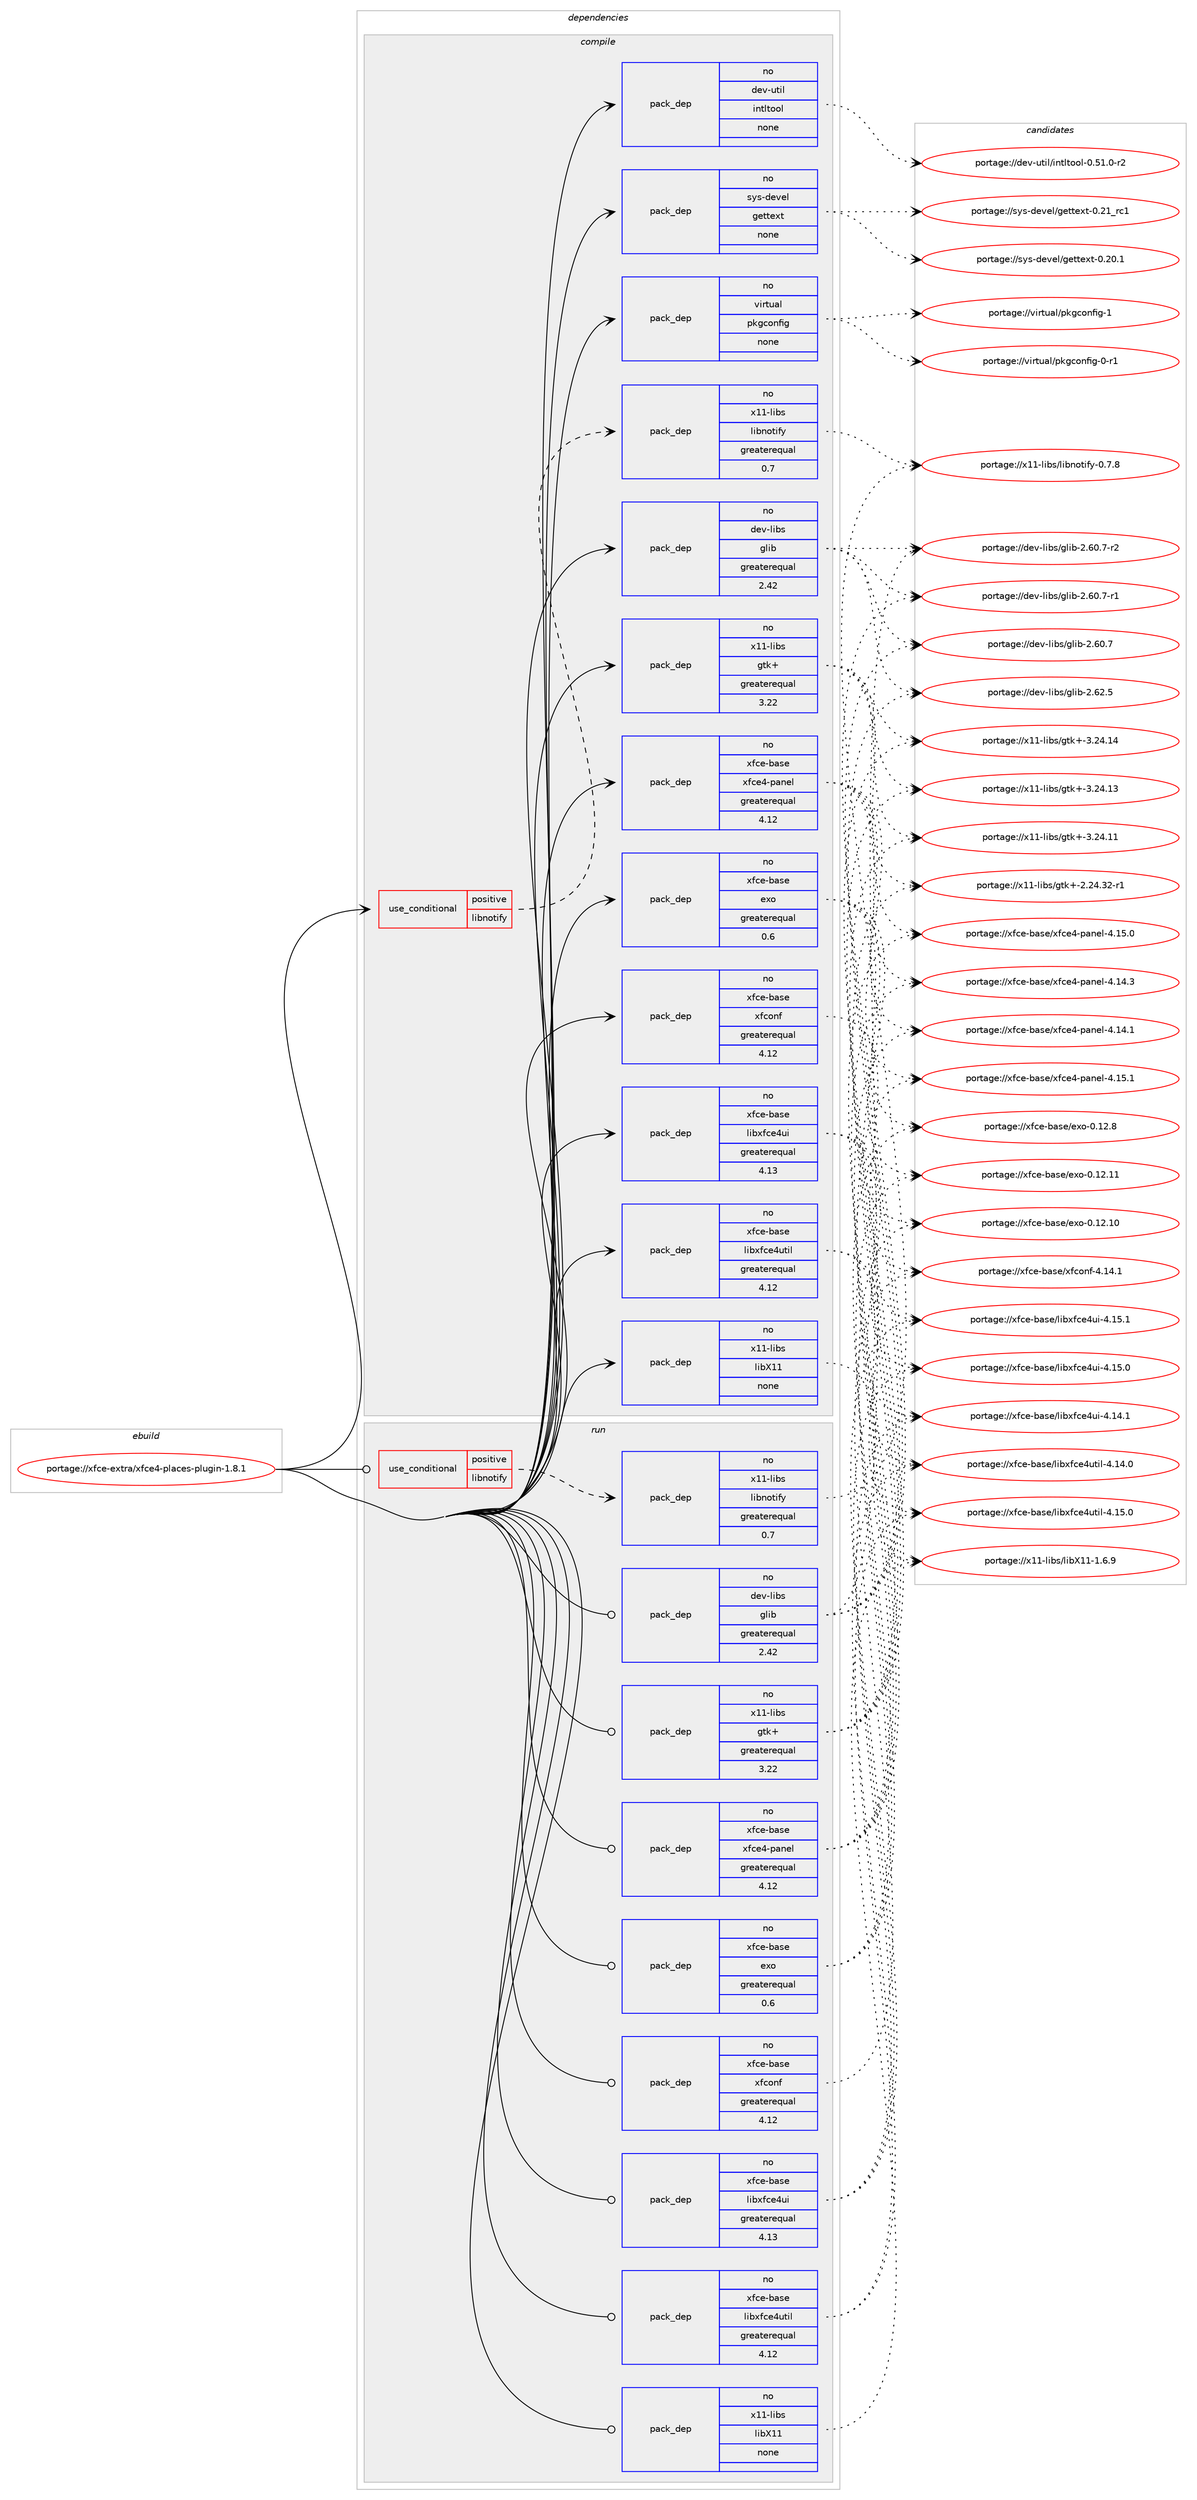 digraph prolog {

# *************
# Graph options
# *************

newrank=true;
concentrate=true;
compound=true;
graph [rankdir=LR,fontname=Helvetica,fontsize=10,ranksep=1.5];#, ranksep=2.5, nodesep=0.2];
edge  [arrowhead=vee];
node  [fontname=Helvetica,fontsize=10];

# **********
# The ebuild
# **********

subgraph cluster_leftcol {
color=gray;
rank=same;
label=<<i>ebuild</i>>;
id [label="portage://xfce-extra/xfce4-places-plugin-1.8.1", color=red, width=4, href="../xfce-extra/xfce4-places-plugin-1.8.1.svg"];
}

# ****************
# The dependencies
# ****************

subgraph cluster_midcol {
color=gray;
label=<<i>dependencies</i>>;
subgraph cluster_compile {
fillcolor="#eeeeee";
style=filled;
label=<<i>compile</i>>;
subgraph cond47 {
dependency424 [label=<<TABLE BORDER="0" CELLBORDER="1" CELLSPACING="0" CELLPADDING="4"><TR><TD ROWSPAN="3" CELLPADDING="10">use_conditional</TD></TR><TR><TD>positive</TD></TR><TR><TD>libnotify</TD></TR></TABLE>>, shape=none, color=red];
subgraph pack372 {
dependency425 [label=<<TABLE BORDER="0" CELLBORDER="1" CELLSPACING="0" CELLPADDING="4" WIDTH="220"><TR><TD ROWSPAN="6" CELLPADDING="30">pack_dep</TD></TR><TR><TD WIDTH="110">no</TD></TR><TR><TD>x11-libs</TD></TR><TR><TD>libnotify</TD></TR><TR><TD>greaterequal</TD></TR><TR><TD>0.7</TD></TR></TABLE>>, shape=none, color=blue];
}
dependency424:e -> dependency425:w [weight=20,style="dashed",arrowhead="vee"];
}
id:e -> dependency424:w [weight=20,style="solid",arrowhead="vee"];
subgraph pack373 {
dependency426 [label=<<TABLE BORDER="0" CELLBORDER="1" CELLSPACING="0" CELLPADDING="4" WIDTH="220"><TR><TD ROWSPAN="6" CELLPADDING="30">pack_dep</TD></TR><TR><TD WIDTH="110">no</TD></TR><TR><TD>dev-libs</TD></TR><TR><TD>glib</TD></TR><TR><TD>greaterequal</TD></TR><TR><TD>2.42</TD></TR></TABLE>>, shape=none, color=blue];
}
id:e -> dependency426:w [weight=20,style="solid",arrowhead="vee"];
subgraph pack374 {
dependency427 [label=<<TABLE BORDER="0" CELLBORDER="1" CELLSPACING="0" CELLPADDING="4" WIDTH="220"><TR><TD ROWSPAN="6" CELLPADDING="30">pack_dep</TD></TR><TR><TD WIDTH="110">no</TD></TR><TR><TD>dev-util</TD></TR><TR><TD>intltool</TD></TR><TR><TD>none</TD></TR><TR><TD></TD></TR></TABLE>>, shape=none, color=blue];
}
id:e -> dependency427:w [weight=20,style="solid",arrowhead="vee"];
subgraph pack375 {
dependency428 [label=<<TABLE BORDER="0" CELLBORDER="1" CELLSPACING="0" CELLPADDING="4" WIDTH="220"><TR><TD ROWSPAN="6" CELLPADDING="30">pack_dep</TD></TR><TR><TD WIDTH="110">no</TD></TR><TR><TD>sys-devel</TD></TR><TR><TD>gettext</TD></TR><TR><TD>none</TD></TR><TR><TD></TD></TR></TABLE>>, shape=none, color=blue];
}
id:e -> dependency428:w [weight=20,style="solid",arrowhead="vee"];
subgraph pack376 {
dependency429 [label=<<TABLE BORDER="0" CELLBORDER="1" CELLSPACING="0" CELLPADDING="4" WIDTH="220"><TR><TD ROWSPAN="6" CELLPADDING="30">pack_dep</TD></TR><TR><TD WIDTH="110">no</TD></TR><TR><TD>virtual</TD></TR><TR><TD>pkgconfig</TD></TR><TR><TD>none</TD></TR><TR><TD></TD></TR></TABLE>>, shape=none, color=blue];
}
id:e -> dependency429:w [weight=20,style="solid",arrowhead="vee"];
subgraph pack377 {
dependency430 [label=<<TABLE BORDER="0" CELLBORDER="1" CELLSPACING="0" CELLPADDING="4" WIDTH="220"><TR><TD ROWSPAN="6" CELLPADDING="30">pack_dep</TD></TR><TR><TD WIDTH="110">no</TD></TR><TR><TD>x11-libs</TD></TR><TR><TD>gtk+</TD></TR><TR><TD>greaterequal</TD></TR><TR><TD>3.22</TD></TR></TABLE>>, shape=none, color=blue];
}
id:e -> dependency430:w [weight=20,style="solid",arrowhead="vee"];
subgraph pack378 {
dependency431 [label=<<TABLE BORDER="0" CELLBORDER="1" CELLSPACING="0" CELLPADDING="4" WIDTH="220"><TR><TD ROWSPAN="6" CELLPADDING="30">pack_dep</TD></TR><TR><TD WIDTH="110">no</TD></TR><TR><TD>x11-libs</TD></TR><TR><TD>libX11</TD></TR><TR><TD>none</TD></TR><TR><TD></TD></TR></TABLE>>, shape=none, color=blue];
}
id:e -> dependency431:w [weight=20,style="solid",arrowhead="vee"];
subgraph pack379 {
dependency432 [label=<<TABLE BORDER="0" CELLBORDER="1" CELLSPACING="0" CELLPADDING="4" WIDTH="220"><TR><TD ROWSPAN="6" CELLPADDING="30">pack_dep</TD></TR><TR><TD WIDTH="110">no</TD></TR><TR><TD>xfce-base</TD></TR><TR><TD>exo</TD></TR><TR><TD>greaterequal</TD></TR><TR><TD>0.6</TD></TR></TABLE>>, shape=none, color=blue];
}
id:e -> dependency432:w [weight=20,style="solid",arrowhead="vee"];
subgraph pack380 {
dependency433 [label=<<TABLE BORDER="0" CELLBORDER="1" CELLSPACING="0" CELLPADDING="4" WIDTH="220"><TR><TD ROWSPAN="6" CELLPADDING="30">pack_dep</TD></TR><TR><TD WIDTH="110">no</TD></TR><TR><TD>xfce-base</TD></TR><TR><TD>libxfce4ui</TD></TR><TR><TD>greaterequal</TD></TR><TR><TD>4.13</TD></TR></TABLE>>, shape=none, color=blue];
}
id:e -> dependency433:w [weight=20,style="solid",arrowhead="vee"];
subgraph pack381 {
dependency434 [label=<<TABLE BORDER="0" CELLBORDER="1" CELLSPACING="0" CELLPADDING="4" WIDTH="220"><TR><TD ROWSPAN="6" CELLPADDING="30">pack_dep</TD></TR><TR><TD WIDTH="110">no</TD></TR><TR><TD>xfce-base</TD></TR><TR><TD>libxfce4util</TD></TR><TR><TD>greaterequal</TD></TR><TR><TD>4.12</TD></TR></TABLE>>, shape=none, color=blue];
}
id:e -> dependency434:w [weight=20,style="solid",arrowhead="vee"];
subgraph pack382 {
dependency435 [label=<<TABLE BORDER="0" CELLBORDER="1" CELLSPACING="0" CELLPADDING="4" WIDTH="220"><TR><TD ROWSPAN="6" CELLPADDING="30">pack_dep</TD></TR><TR><TD WIDTH="110">no</TD></TR><TR><TD>xfce-base</TD></TR><TR><TD>xfce4-panel</TD></TR><TR><TD>greaterequal</TD></TR><TR><TD>4.12</TD></TR></TABLE>>, shape=none, color=blue];
}
id:e -> dependency435:w [weight=20,style="solid",arrowhead="vee"];
subgraph pack383 {
dependency436 [label=<<TABLE BORDER="0" CELLBORDER="1" CELLSPACING="0" CELLPADDING="4" WIDTH="220"><TR><TD ROWSPAN="6" CELLPADDING="30">pack_dep</TD></TR><TR><TD WIDTH="110">no</TD></TR><TR><TD>xfce-base</TD></TR><TR><TD>xfconf</TD></TR><TR><TD>greaterequal</TD></TR><TR><TD>4.12</TD></TR></TABLE>>, shape=none, color=blue];
}
id:e -> dependency436:w [weight=20,style="solid",arrowhead="vee"];
}
subgraph cluster_compileandrun {
fillcolor="#eeeeee";
style=filled;
label=<<i>compile and run</i>>;
}
subgraph cluster_run {
fillcolor="#eeeeee";
style=filled;
label=<<i>run</i>>;
subgraph cond48 {
dependency437 [label=<<TABLE BORDER="0" CELLBORDER="1" CELLSPACING="0" CELLPADDING="4"><TR><TD ROWSPAN="3" CELLPADDING="10">use_conditional</TD></TR><TR><TD>positive</TD></TR><TR><TD>libnotify</TD></TR></TABLE>>, shape=none, color=red];
subgraph pack384 {
dependency438 [label=<<TABLE BORDER="0" CELLBORDER="1" CELLSPACING="0" CELLPADDING="4" WIDTH="220"><TR><TD ROWSPAN="6" CELLPADDING="30">pack_dep</TD></TR><TR><TD WIDTH="110">no</TD></TR><TR><TD>x11-libs</TD></TR><TR><TD>libnotify</TD></TR><TR><TD>greaterequal</TD></TR><TR><TD>0.7</TD></TR></TABLE>>, shape=none, color=blue];
}
dependency437:e -> dependency438:w [weight=20,style="dashed",arrowhead="vee"];
}
id:e -> dependency437:w [weight=20,style="solid",arrowhead="odot"];
subgraph pack385 {
dependency439 [label=<<TABLE BORDER="0" CELLBORDER="1" CELLSPACING="0" CELLPADDING="4" WIDTH="220"><TR><TD ROWSPAN="6" CELLPADDING="30">pack_dep</TD></TR><TR><TD WIDTH="110">no</TD></TR><TR><TD>dev-libs</TD></TR><TR><TD>glib</TD></TR><TR><TD>greaterequal</TD></TR><TR><TD>2.42</TD></TR></TABLE>>, shape=none, color=blue];
}
id:e -> dependency439:w [weight=20,style="solid",arrowhead="odot"];
subgraph pack386 {
dependency440 [label=<<TABLE BORDER="0" CELLBORDER="1" CELLSPACING="0" CELLPADDING="4" WIDTH="220"><TR><TD ROWSPAN="6" CELLPADDING="30">pack_dep</TD></TR><TR><TD WIDTH="110">no</TD></TR><TR><TD>x11-libs</TD></TR><TR><TD>gtk+</TD></TR><TR><TD>greaterequal</TD></TR><TR><TD>3.22</TD></TR></TABLE>>, shape=none, color=blue];
}
id:e -> dependency440:w [weight=20,style="solid",arrowhead="odot"];
subgraph pack387 {
dependency441 [label=<<TABLE BORDER="0" CELLBORDER="1" CELLSPACING="0" CELLPADDING="4" WIDTH="220"><TR><TD ROWSPAN="6" CELLPADDING="30">pack_dep</TD></TR><TR><TD WIDTH="110">no</TD></TR><TR><TD>x11-libs</TD></TR><TR><TD>libX11</TD></TR><TR><TD>none</TD></TR><TR><TD></TD></TR></TABLE>>, shape=none, color=blue];
}
id:e -> dependency441:w [weight=20,style="solid",arrowhead="odot"];
subgraph pack388 {
dependency442 [label=<<TABLE BORDER="0" CELLBORDER="1" CELLSPACING="0" CELLPADDING="4" WIDTH="220"><TR><TD ROWSPAN="6" CELLPADDING="30">pack_dep</TD></TR><TR><TD WIDTH="110">no</TD></TR><TR><TD>xfce-base</TD></TR><TR><TD>exo</TD></TR><TR><TD>greaterequal</TD></TR><TR><TD>0.6</TD></TR></TABLE>>, shape=none, color=blue];
}
id:e -> dependency442:w [weight=20,style="solid",arrowhead="odot"];
subgraph pack389 {
dependency443 [label=<<TABLE BORDER="0" CELLBORDER="1" CELLSPACING="0" CELLPADDING="4" WIDTH="220"><TR><TD ROWSPAN="6" CELLPADDING="30">pack_dep</TD></TR><TR><TD WIDTH="110">no</TD></TR><TR><TD>xfce-base</TD></TR><TR><TD>libxfce4ui</TD></TR><TR><TD>greaterequal</TD></TR><TR><TD>4.13</TD></TR></TABLE>>, shape=none, color=blue];
}
id:e -> dependency443:w [weight=20,style="solid",arrowhead="odot"];
subgraph pack390 {
dependency444 [label=<<TABLE BORDER="0" CELLBORDER="1" CELLSPACING="0" CELLPADDING="4" WIDTH="220"><TR><TD ROWSPAN="6" CELLPADDING="30">pack_dep</TD></TR><TR><TD WIDTH="110">no</TD></TR><TR><TD>xfce-base</TD></TR><TR><TD>libxfce4util</TD></TR><TR><TD>greaterequal</TD></TR><TR><TD>4.12</TD></TR></TABLE>>, shape=none, color=blue];
}
id:e -> dependency444:w [weight=20,style="solid",arrowhead="odot"];
subgraph pack391 {
dependency445 [label=<<TABLE BORDER="0" CELLBORDER="1" CELLSPACING="0" CELLPADDING="4" WIDTH="220"><TR><TD ROWSPAN="6" CELLPADDING="30">pack_dep</TD></TR><TR><TD WIDTH="110">no</TD></TR><TR><TD>xfce-base</TD></TR><TR><TD>xfce4-panel</TD></TR><TR><TD>greaterequal</TD></TR><TR><TD>4.12</TD></TR></TABLE>>, shape=none, color=blue];
}
id:e -> dependency445:w [weight=20,style="solid",arrowhead="odot"];
subgraph pack392 {
dependency446 [label=<<TABLE BORDER="0" CELLBORDER="1" CELLSPACING="0" CELLPADDING="4" WIDTH="220"><TR><TD ROWSPAN="6" CELLPADDING="30">pack_dep</TD></TR><TR><TD WIDTH="110">no</TD></TR><TR><TD>xfce-base</TD></TR><TR><TD>xfconf</TD></TR><TR><TD>greaterequal</TD></TR><TR><TD>4.12</TD></TR></TABLE>>, shape=none, color=blue];
}
id:e -> dependency446:w [weight=20,style="solid",arrowhead="odot"];
}
}

# **************
# The candidates
# **************

subgraph cluster_choices {
rank=same;
color=gray;
label=<<i>candidates</i>>;

subgraph choice372 {
color=black;
nodesep=1;
choice120494945108105981154710810598110111116105102121454846554656 [label="portage://x11-libs/libnotify-0.7.8", color=red, width=4,href="../x11-libs/libnotify-0.7.8.svg"];
dependency425:e -> choice120494945108105981154710810598110111116105102121454846554656:w [style=dotted,weight="100"];
}
subgraph choice373 {
color=black;
nodesep=1;
choice1001011184510810598115471031081059845504654504653 [label="portage://dev-libs/glib-2.62.5", color=red, width=4,href="../dev-libs/glib-2.62.5.svg"];
choice10010111845108105981154710310810598455046544846554511450 [label="portage://dev-libs/glib-2.60.7-r2", color=red, width=4,href="../dev-libs/glib-2.60.7-r2.svg"];
choice10010111845108105981154710310810598455046544846554511449 [label="portage://dev-libs/glib-2.60.7-r1", color=red, width=4,href="../dev-libs/glib-2.60.7-r1.svg"];
choice1001011184510810598115471031081059845504654484655 [label="portage://dev-libs/glib-2.60.7", color=red, width=4,href="../dev-libs/glib-2.60.7.svg"];
dependency426:e -> choice1001011184510810598115471031081059845504654504653:w [style=dotted,weight="100"];
dependency426:e -> choice10010111845108105981154710310810598455046544846554511450:w [style=dotted,weight="100"];
dependency426:e -> choice10010111845108105981154710310810598455046544846554511449:w [style=dotted,weight="100"];
dependency426:e -> choice1001011184510810598115471031081059845504654484655:w [style=dotted,weight="100"];
}
subgraph choice374 {
color=black;
nodesep=1;
choice1001011184511711610510847105110116108116111111108454846534946484511450 [label="portage://dev-util/intltool-0.51.0-r2", color=red, width=4,href="../dev-util/intltool-0.51.0-r2.svg"];
dependency427:e -> choice1001011184511711610510847105110116108116111111108454846534946484511450:w [style=dotted,weight="100"];
}
subgraph choice375 {
color=black;
nodesep=1;
choice11512111545100101118101108471031011161161011201164548465049951149949 [label="portage://sys-devel/gettext-0.21_rc1", color=red, width=4,href="../sys-devel/gettext-0.21_rc1.svg"];
choice115121115451001011181011084710310111611610112011645484650484649 [label="portage://sys-devel/gettext-0.20.1", color=red, width=4,href="../sys-devel/gettext-0.20.1.svg"];
dependency428:e -> choice11512111545100101118101108471031011161161011201164548465049951149949:w [style=dotted,weight="100"];
dependency428:e -> choice115121115451001011181011084710310111611610112011645484650484649:w [style=dotted,weight="100"];
}
subgraph choice376 {
color=black;
nodesep=1;
choice1181051141161179710847112107103991111101021051034549 [label="portage://virtual/pkgconfig-1", color=red, width=4,href="../virtual/pkgconfig-1.svg"];
choice11810511411611797108471121071039911111010210510345484511449 [label="portage://virtual/pkgconfig-0-r1", color=red, width=4,href="../virtual/pkgconfig-0-r1.svg"];
dependency429:e -> choice1181051141161179710847112107103991111101021051034549:w [style=dotted,weight="100"];
dependency429:e -> choice11810511411611797108471121071039911111010210510345484511449:w [style=dotted,weight="100"];
}
subgraph choice377 {
color=black;
nodesep=1;
choice1204949451081059811547103116107434551465052464952 [label="portage://x11-libs/gtk+-3.24.14", color=red, width=4,href="../x11-libs/gtk+-3.24.14.svg"];
choice1204949451081059811547103116107434551465052464951 [label="portage://x11-libs/gtk+-3.24.13", color=red, width=4,href="../x11-libs/gtk+-3.24.13.svg"];
choice1204949451081059811547103116107434551465052464949 [label="portage://x11-libs/gtk+-3.24.11", color=red, width=4,href="../x11-libs/gtk+-3.24.11.svg"];
choice12049494510810598115471031161074345504650524651504511449 [label="portage://x11-libs/gtk+-2.24.32-r1", color=red, width=4,href="../x11-libs/gtk+-2.24.32-r1.svg"];
dependency430:e -> choice1204949451081059811547103116107434551465052464952:w [style=dotted,weight="100"];
dependency430:e -> choice1204949451081059811547103116107434551465052464951:w [style=dotted,weight="100"];
dependency430:e -> choice1204949451081059811547103116107434551465052464949:w [style=dotted,weight="100"];
dependency430:e -> choice12049494510810598115471031161074345504650524651504511449:w [style=dotted,weight="100"];
}
subgraph choice378 {
color=black;
nodesep=1;
choice120494945108105981154710810598884949454946544657 [label="portage://x11-libs/libX11-1.6.9", color=red, width=4,href="../x11-libs/libX11-1.6.9.svg"];
dependency431:e -> choice120494945108105981154710810598884949454946544657:w [style=dotted,weight="100"];
}
subgraph choice379 {
color=black;
nodesep=1;
choice120102991014598971151014710112011145484649504656 [label="portage://xfce-base/exo-0.12.8", color=red, width=4,href="../xfce-base/exo-0.12.8.svg"];
choice12010299101459897115101471011201114548464950464949 [label="portage://xfce-base/exo-0.12.11", color=red, width=4,href="../xfce-base/exo-0.12.11.svg"];
choice12010299101459897115101471011201114548464950464948 [label="portage://xfce-base/exo-0.12.10", color=red, width=4,href="../xfce-base/exo-0.12.10.svg"];
dependency432:e -> choice120102991014598971151014710112011145484649504656:w [style=dotted,weight="100"];
dependency432:e -> choice12010299101459897115101471011201114548464950464949:w [style=dotted,weight="100"];
dependency432:e -> choice12010299101459897115101471011201114548464950464948:w [style=dotted,weight="100"];
}
subgraph choice380 {
color=black;
nodesep=1;
choice120102991014598971151014710810598120102991015211710545524649534649 [label="portage://xfce-base/libxfce4ui-4.15.1", color=red, width=4,href="../xfce-base/libxfce4ui-4.15.1.svg"];
choice120102991014598971151014710810598120102991015211710545524649534648 [label="portage://xfce-base/libxfce4ui-4.15.0", color=red, width=4,href="../xfce-base/libxfce4ui-4.15.0.svg"];
choice120102991014598971151014710810598120102991015211710545524649524649 [label="portage://xfce-base/libxfce4ui-4.14.1", color=red, width=4,href="../xfce-base/libxfce4ui-4.14.1.svg"];
dependency433:e -> choice120102991014598971151014710810598120102991015211710545524649534649:w [style=dotted,weight="100"];
dependency433:e -> choice120102991014598971151014710810598120102991015211710545524649534648:w [style=dotted,weight="100"];
dependency433:e -> choice120102991014598971151014710810598120102991015211710545524649524649:w [style=dotted,weight="100"];
}
subgraph choice381 {
color=black;
nodesep=1;
choice120102991014598971151014710810598120102991015211711610510845524649534648 [label="portage://xfce-base/libxfce4util-4.15.0", color=red, width=4,href="../xfce-base/libxfce4util-4.15.0.svg"];
choice120102991014598971151014710810598120102991015211711610510845524649524648 [label="portage://xfce-base/libxfce4util-4.14.0", color=red, width=4,href="../xfce-base/libxfce4util-4.14.0.svg"];
dependency434:e -> choice120102991014598971151014710810598120102991015211711610510845524649534648:w [style=dotted,weight="100"];
dependency434:e -> choice120102991014598971151014710810598120102991015211711610510845524649524648:w [style=dotted,weight="100"];
}
subgraph choice382 {
color=black;
nodesep=1;
choice12010299101459897115101471201029910152451129711010110845524649534649 [label="portage://xfce-base/xfce4-panel-4.15.1", color=red, width=4,href="../xfce-base/xfce4-panel-4.15.1.svg"];
choice12010299101459897115101471201029910152451129711010110845524649534648 [label="portage://xfce-base/xfce4-panel-4.15.0", color=red, width=4,href="../xfce-base/xfce4-panel-4.15.0.svg"];
choice12010299101459897115101471201029910152451129711010110845524649524651 [label="portage://xfce-base/xfce4-panel-4.14.3", color=red, width=4,href="../xfce-base/xfce4-panel-4.14.3.svg"];
choice12010299101459897115101471201029910152451129711010110845524649524649 [label="portage://xfce-base/xfce4-panel-4.14.1", color=red, width=4,href="../xfce-base/xfce4-panel-4.14.1.svg"];
dependency435:e -> choice12010299101459897115101471201029910152451129711010110845524649534649:w [style=dotted,weight="100"];
dependency435:e -> choice12010299101459897115101471201029910152451129711010110845524649534648:w [style=dotted,weight="100"];
dependency435:e -> choice12010299101459897115101471201029910152451129711010110845524649524651:w [style=dotted,weight="100"];
dependency435:e -> choice12010299101459897115101471201029910152451129711010110845524649524649:w [style=dotted,weight="100"];
}
subgraph choice383 {
color=black;
nodesep=1;
choice12010299101459897115101471201029911111010245524649524649 [label="portage://xfce-base/xfconf-4.14.1", color=red, width=4,href="../xfce-base/xfconf-4.14.1.svg"];
dependency436:e -> choice12010299101459897115101471201029911111010245524649524649:w [style=dotted,weight="100"];
}
subgraph choice384 {
color=black;
nodesep=1;
choice120494945108105981154710810598110111116105102121454846554656 [label="portage://x11-libs/libnotify-0.7.8", color=red, width=4,href="../x11-libs/libnotify-0.7.8.svg"];
dependency438:e -> choice120494945108105981154710810598110111116105102121454846554656:w [style=dotted,weight="100"];
}
subgraph choice385 {
color=black;
nodesep=1;
choice1001011184510810598115471031081059845504654504653 [label="portage://dev-libs/glib-2.62.5", color=red, width=4,href="../dev-libs/glib-2.62.5.svg"];
choice10010111845108105981154710310810598455046544846554511450 [label="portage://dev-libs/glib-2.60.7-r2", color=red, width=4,href="../dev-libs/glib-2.60.7-r2.svg"];
choice10010111845108105981154710310810598455046544846554511449 [label="portage://dev-libs/glib-2.60.7-r1", color=red, width=4,href="../dev-libs/glib-2.60.7-r1.svg"];
choice1001011184510810598115471031081059845504654484655 [label="portage://dev-libs/glib-2.60.7", color=red, width=4,href="../dev-libs/glib-2.60.7.svg"];
dependency439:e -> choice1001011184510810598115471031081059845504654504653:w [style=dotted,weight="100"];
dependency439:e -> choice10010111845108105981154710310810598455046544846554511450:w [style=dotted,weight="100"];
dependency439:e -> choice10010111845108105981154710310810598455046544846554511449:w [style=dotted,weight="100"];
dependency439:e -> choice1001011184510810598115471031081059845504654484655:w [style=dotted,weight="100"];
}
subgraph choice386 {
color=black;
nodesep=1;
choice1204949451081059811547103116107434551465052464952 [label="portage://x11-libs/gtk+-3.24.14", color=red, width=4,href="../x11-libs/gtk+-3.24.14.svg"];
choice1204949451081059811547103116107434551465052464951 [label="portage://x11-libs/gtk+-3.24.13", color=red, width=4,href="../x11-libs/gtk+-3.24.13.svg"];
choice1204949451081059811547103116107434551465052464949 [label="portage://x11-libs/gtk+-3.24.11", color=red, width=4,href="../x11-libs/gtk+-3.24.11.svg"];
choice12049494510810598115471031161074345504650524651504511449 [label="portage://x11-libs/gtk+-2.24.32-r1", color=red, width=4,href="../x11-libs/gtk+-2.24.32-r1.svg"];
dependency440:e -> choice1204949451081059811547103116107434551465052464952:w [style=dotted,weight="100"];
dependency440:e -> choice1204949451081059811547103116107434551465052464951:w [style=dotted,weight="100"];
dependency440:e -> choice1204949451081059811547103116107434551465052464949:w [style=dotted,weight="100"];
dependency440:e -> choice12049494510810598115471031161074345504650524651504511449:w [style=dotted,weight="100"];
}
subgraph choice387 {
color=black;
nodesep=1;
choice120494945108105981154710810598884949454946544657 [label="portage://x11-libs/libX11-1.6.9", color=red, width=4,href="../x11-libs/libX11-1.6.9.svg"];
dependency441:e -> choice120494945108105981154710810598884949454946544657:w [style=dotted,weight="100"];
}
subgraph choice388 {
color=black;
nodesep=1;
choice120102991014598971151014710112011145484649504656 [label="portage://xfce-base/exo-0.12.8", color=red, width=4,href="../xfce-base/exo-0.12.8.svg"];
choice12010299101459897115101471011201114548464950464949 [label="portage://xfce-base/exo-0.12.11", color=red, width=4,href="../xfce-base/exo-0.12.11.svg"];
choice12010299101459897115101471011201114548464950464948 [label="portage://xfce-base/exo-0.12.10", color=red, width=4,href="../xfce-base/exo-0.12.10.svg"];
dependency442:e -> choice120102991014598971151014710112011145484649504656:w [style=dotted,weight="100"];
dependency442:e -> choice12010299101459897115101471011201114548464950464949:w [style=dotted,weight="100"];
dependency442:e -> choice12010299101459897115101471011201114548464950464948:w [style=dotted,weight="100"];
}
subgraph choice389 {
color=black;
nodesep=1;
choice120102991014598971151014710810598120102991015211710545524649534649 [label="portage://xfce-base/libxfce4ui-4.15.1", color=red, width=4,href="../xfce-base/libxfce4ui-4.15.1.svg"];
choice120102991014598971151014710810598120102991015211710545524649534648 [label="portage://xfce-base/libxfce4ui-4.15.0", color=red, width=4,href="../xfce-base/libxfce4ui-4.15.0.svg"];
choice120102991014598971151014710810598120102991015211710545524649524649 [label="portage://xfce-base/libxfce4ui-4.14.1", color=red, width=4,href="../xfce-base/libxfce4ui-4.14.1.svg"];
dependency443:e -> choice120102991014598971151014710810598120102991015211710545524649534649:w [style=dotted,weight="100"];
dependency443:e -> choice120102991014598971151014710810598120102991015211710545524649534648:w [style=dotted,weight="100"];
dependency443:e -> choice120102991014598971151014710810598120102991015211710545524649524649:w [style=dotted,weight="100"];
}
subgraph choice390 {
color=black;
nodesep=1;
choice120102991014598971151014710810598120102991015211711610510845524649534648 [label="portage://xfce-base/libxfce4util-4.15.0", color=red, width=4,href="../xfce-base/libxfce4util-4.15.0.svg"];
choice120102991014598971151014710810598120102991015211711610510845524649524648 [label="portage://xfce-base/libxfce4util-4.14.0", color=red, width=4,href="../xfce-base/libxfce4util-4.14.0.svg"];
dependency444:e -> choice120102991014598971151014710810598120102991015211711610510845524649534648:w [style=dotted,weight="100"];
dependency444:e -> choice120102991014598971151014710810598120102991015211711610510845524649524648:w [style=dotted,weight="100"];
}
subgraph choice391 {
color=black;
nodesep=1;
choice12010299101459897115101471201029910152451129711010110845524649534649 [label="portage://xfce-base/xfce4-panel-4.15.1", color=red, width=4,href="../xfce-base/xfce4-panel-4.15.1.svg"];
choice12010299101459897115101471201029910152451129711010110845524649534648 [label="portage://xfce-base/xfce4-panel-4.15.0", color=red, width=4,href="../xfce-base/xfce4-panel-4.15.0.svg"];
choice12010299101459897115101471201029910152451129711010110845524649524651 [label="portage://xfce-base/xfce4-panel-4.14.3", color=red, width=4,href="../xfce-base/xfce4-panel-4.14.3.svg"];
choice12010299101459897115101471201029910152451129711010110845524649524649 [label="portage://xfce-base/xfce4-panel-4.14.1", color=red, width=4,href="../xfce-base/xfce4-panel-4.14.1.svg"];
dependency445:e -> choice12010299101459897115101471201029910152451129711010110845524649534649:w [style=dotted,weight="100"];
dependency445:e -> choice12010299101459897115101471201029910152451129711010110845524649534648:w [style=dotted,weight="100"];
dependency445:e -> choice12010299101459897115101471201029910152451129711010110845524649524651:w [style=dotted,weight="100"];
dependency445:e -> choice12010299101459897115101471201029910152451129711010110845524649524649:w [style=dotted,weight="100"];
}
subgraph choice392 {
color=black;
nodesep=1;
choice12010299101459897115101471201029911111010245524649524649 [label="portage://xfce-base/xfconf-4.14.1", color=red, width=4,href="../xfce-base/xfconf-4.14.1.svg"];
dependency446:e -> choice12010299101459897115101471201029911111010245524649524649:w [style=dotted,weight="100"];
}
}

}
